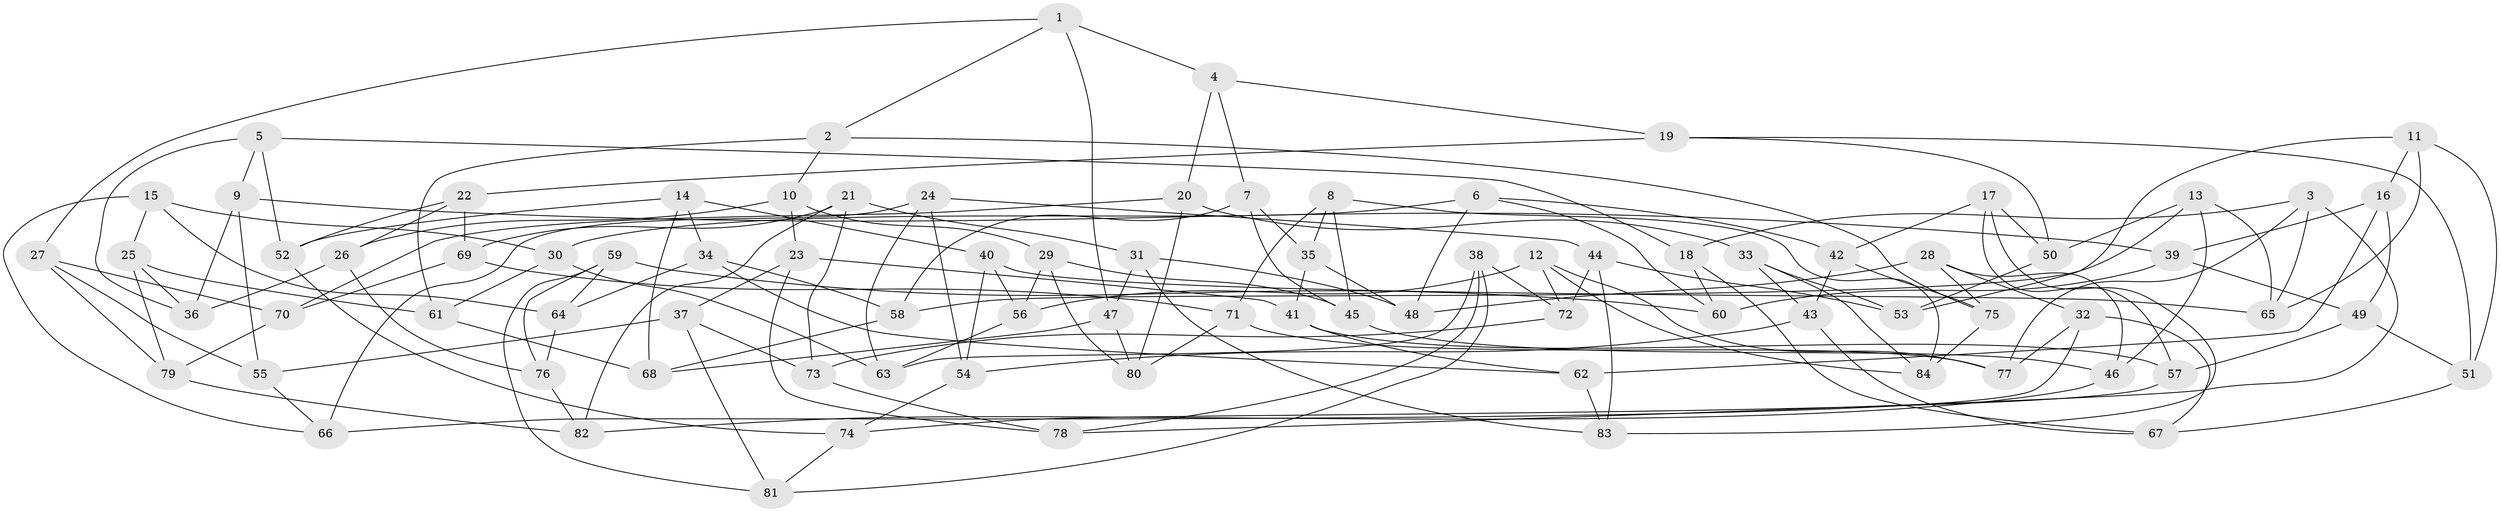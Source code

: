 // coarse degree distribution, {4: 0.5, 6: 0.3620689655172414, 5: 0.08620689655172414, 3: 0.05172413793103448}
// Generated by graph-tools (version 1.1) at 2025/52/02/27/25 19:52:35]
// undirected, 84 vertices, 168 edges
graph export_dot {
graph [start="1"]
  node [color=gray90,style=filled];
  1;
  2;
  3;
  4;
  5;
  6;
  7;
  8;
  9;
  10;
  11;
  12;
  13;
  14;
  15;
  16;
  17;
  18;
  19;
  20;
  21;
  22;
  23;
  24;
  25;
  26;
  27;
  28;
  29;
  30;
  31;
  32;
  33;
  34;
  35;
  36;
  37;
  38;
  39;
  40;
  41;
  42;
  43;
  44;
  45;
  46;
  47;
  48;
  49;
  50;
  51;
  52;
  53;
  54;
  55;
  56;
  57;
  58;
  59;
  60;
  61;
  62;
  63;
  64;
  65;
  66;
  67;
  68;
  69;
  70;
  71;
  72;
  73;
  74;
  75;
  76;
  77;
  78;
  79;
  80;
  81;
  82;
  83;
  84;
  1 -- 27;
  1 -- 47;
  1 -- 4;
  1 -- 2;
  2 -- 61;
  2 -- 75;
  2 -- 10;
  3 -- 18;
  3 -- 77;
  3 -- 65;
  3 -- 78;
  4 -- 20;
  4 -- 7;
  4 -- 19;
  5 -- 36;
  5 -- 18;
  5 -- 9;
  5 -- 52;
  6 -- 48;
  6 -- 60;
  6 -- 30;
  6 -- 42;
  7 -- 58;
  7 -- 45;
  7 -- 35;
  8 -- 71;
  8 -- 45;
  8 -- 35;
  8 -- 84;
  9 -- 55;
  9 -- 39;
  9 -- 36;
  10 -- 29;
  10 -- 23;
  10 -- 26;
  11 -- 16;
  11 -- 65;
  11 -- 53;
  11 -- 51;
  12 -- 84;
  12 -- 77;
  12 -- 56;
  12 -- 72;
  13 -- 65;
  13 -- 46;
  13 -- 50;
  13 -- 58;
  14 -- 34;
  14 -- 40;
  14 -- 52;
  14 -- 68;
  15 -- 66;
  15 -- 25;
  15 -- 30;
  15 -- 64;
  16 -- 39;
  16 -- 62;
  16 -- 49;
  17 -- 57;
  17 -- 50;
  17 -- 42;
  17 -- 83;
  18 -- 67;
  18 -- 60;
  19 -- 51;
  19 -- 50;
  19 -- 22;
  20 -- 80;
  20 -- 70;
  20 -- 33;
  21 -- 73;
  21 -- 31;
  21 -- 69;
  21 -- 82;
  22 -- 52;
  22 -- 26;
  22 -- 69;
  23 -- 78;
  23 -- 37;
  23 -- 41;
  24 -- 54;
  24 -- 63;
  24 -- 66;
  24 -- 44;
  25 -- 61;
  25 -- 36;
  25 -- 79;
  26 -- 76;
  26 -- 36;
  27 -- 79;
  27 -- 70;
  27 -- 55;
  28 -- 32;
  28 -- 48;
  28 -- 46;
  28 -- 75;
  29 -- 56;
  29 -- 45;
  29 -- 80;
  30 -- 61;
  30 -- 63;
  31 -- 48;
  31 -- 47;
  31 -- 83;
  32 -- 77;
  32 -- 66;
  32 -- 67;
  33 -- 53;
  33 -- 43;
  33 -- 84;
  34 -- 64;
  34 -- 58;
  34 -- 62;
  35 -- 41;
  35 -- 48;
  37 -- 55;
  37 -- 81;
  37 -- 73;
  38 -- 81;
  38 -- 63;
  38 -- 78;
  38 -- 72;
  39 -- 60;
  39 -- 49;
  40 -- 56;
  40 -- 54;
  40 -- 65;
  41 -- 62;
  41 -- 57;
  42 -- 43;
  42 -- 75;
  43 -- 54;
  43 -- 67;
  44 -- 53;
  44 -- 83;
  44 -- 72;
  45 -- 46;
  46 -- 82;
  47 -- 68;
  47 -- 80;
  49 -- 51;
  49 -- 57;
  50 -- 53;
  51 -- 67;
  52 -- 74;
  54 -- 74;
  55 -- 66;
  56 -- 63;
  57 -- 74;
  58 -- 68;
  59 -- 81;
  59 -- 60;
  59 -- 64;
  59 -- 76;
  61 -- 68;
  62 -- 83;
  64 -- 76;
  69 -- 70;
  69 -- 71;
  70 -- 79;
  71 -- 80;
  71 -- 77;
  72 -- 73;
  73 -- 78;
  74 -- 81;
  75 -- 84;
  76 -- 82;
  79 -- 82;
}
